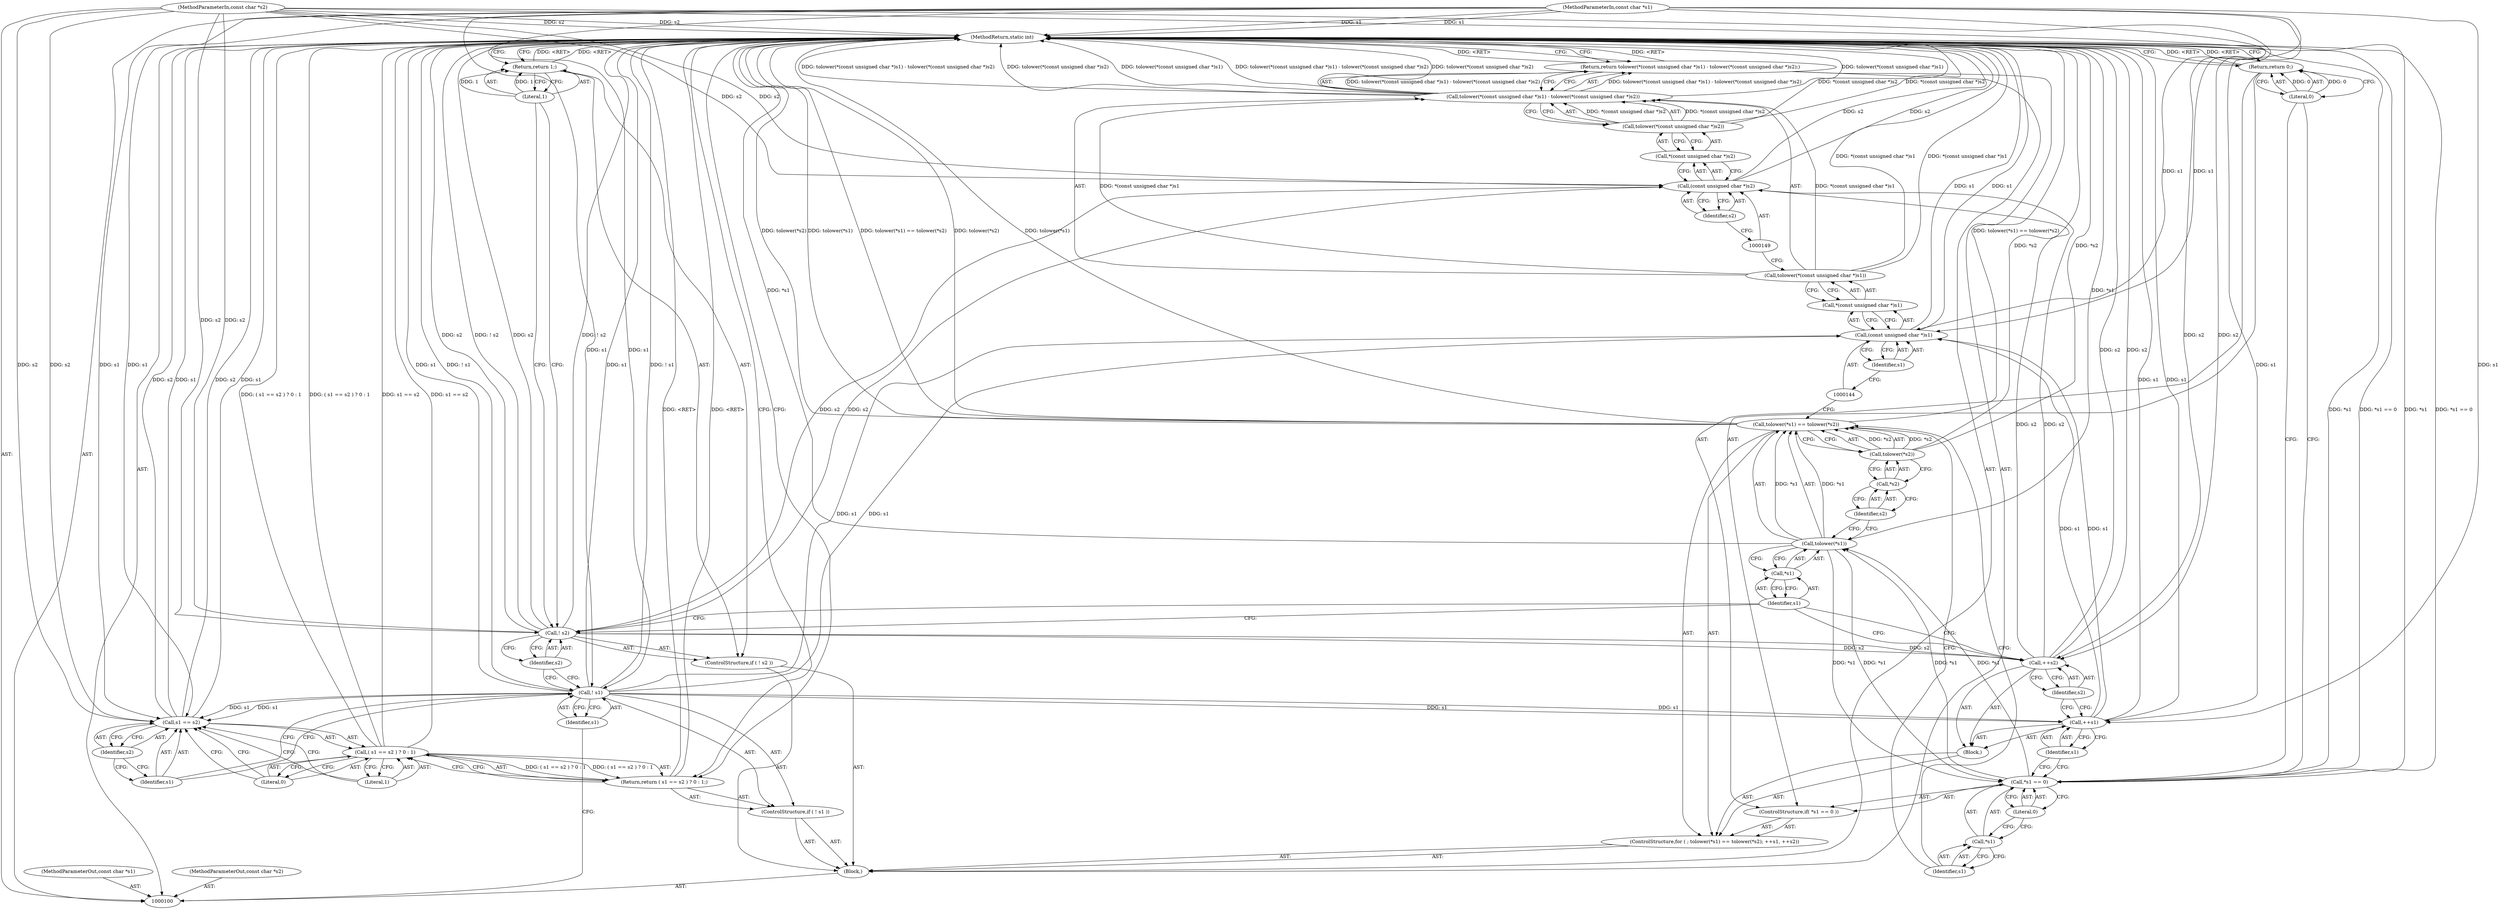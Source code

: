 digraph "1_iperf_91f2fa59e8ed80dfbf400add0164ee0e508e412a_31" {
"1000151" [label="(MethodReturn,static int)"];
"1000101" [label="(MethodParameterIn,const char *s1)"];
"1000195" [label="(MethodParameterOut,const char *s1)"];
"1000102" [label="(MethodParameterIn,const char *s2)"];
"1000196" [label="(MethodParameterOut,const char *s2)"];
"1000142" [label="(Call,*(const unsigned char *)s1)"];
"1000143" [label="(Call,(const unsigned char *)s1)"];
"1000139" [label="(Return,return tolower(*(const unsigned char *)s1) - tolower(*(const unsigned char *)s2);)"];
"1000145" [label="(Identifier,s1)"];
"1000146" [label="(Call,tolower(*(const unsigned char *)s2))"];
"1000147" [label="(Call,*(const unsigned char *)s2)"];
"1000148" [label="(Call,(const unsigned char *)s2)"];
"1000150" [label="(Identifier,s2)"];
"1000140" [label="(Call,tolower(*(const unsigned char *)s1) - tolower(*(const unsigned char *)s2))"];
"1000141" [label="(Call,tolower(*(const unsigned char *)s1))"];
"1000103" [label="(Block,)"];
"1000104" [label="(ControlStructure,if ( ! s1 ))"];
"1000105" [label="(Call,! s1)"];
"1000106" [label="(Identifier,s1)"];
"1000109" [label="(Call,s1 == s2)"];
"1000110" [label="(Identifier,s1)"];
"1000111" [label="(Identifier,s2)"];
"1000107" [label="(Return,return ( s1 == s2 ) ? 0 : 1;)"];
"1000112" [label="(Literal,0)"];
"1000113" [label="(Literal,1)"];
"1000108" [label="(Call,( s1 == s2 ) ? 0 : 1)"];
"1000114" [label="(ControlStructure,if ( ! s2 ))"];
"1000115" [label="(Call,! s2)"];
"1000116" [label="(Identifier,s2)"];
"1000117" [label="(Return,return 1;)"];
"1000118" [label="(Literal,1)"];
"1000119" [label="(ControlStructure,for ( ; tolower(*s1) == tolower(*s2); ++s1, ++s2))"];
"1000122" [label="(Call,*s1)"];
"1000123" [label="(Identifier,s1)"];
"1000124" [label="(Call,tolower(*s2))"];
"1000125" [label="(Call,*s2)"];
"1000126" [label="(Identifier,s2)"];
"1000127" [label="(Block,)"];
"1000128" [label="(Call,++s1)"];
"1000129" [label="(Identifier,s1)"];
"1000130" [label="(Call,++s2)"];
"1000131" [label="(Identifier,s2)"];
"1000120" [label="(Call,tolower(*s1) == tolower(*s2))"];
"1000121" [label="(Call,tolower(*s1))"];
"1000136" [label="(Literal,0)"];
"1000132" [label="(ControlStructure,if( *s1 == 0 ))"];
"1000133" [label="(Call,*s1 == 0)"];
"1000134" [label="(Call,*s1)"];
"1000135" [label="(Identifier,s1)"];
"1000138" [label="(Literal,0)"];
"1000137" [label="(Return,return 0;)"];
"1000151" -> "1000100"  [label="AST: "];
"1000151" -> "1000107"  [label="CFG: "];
"1000151" -> "1000117"  [label="CFG: "];
"1000151" -> "1000137"  [label="CFG: "];
"1000151" -> "1000139"  [label="CFG: "];
"1000139" -> "1000151"  [label="DDG: <RET>"];
"1000117" -> "1000151"  [label="DDG: <RET>"];
"1000137" -> "1000151"  [label="DDG: <RET>"];
"1000141" -> "1000151"  [label="DDG: *(const unsigned char *)s1"];
"1000124" -> "1000151"  [label="DDG: *s2"];
"1000108" -> "1000151"  [label="DDG: ( s1 == s2 ) ? 0 : 1"];
"1000108" -> "1000151"  [label="DDG: s1 == s2"];
"1000105" -> "1000151"  [label="DDG: ! s1"];
"1000105" -> "1000151"  [label="DDG: s1"];
"1000140" -> "1000151"  [label="DDG: tolower(*(const unsigned char *)s1)"];
"1000140" -> "1000151"  [label="DDG: tolower(*(const unsigned char *)s1) - tolower(*(const unsigned char *)s2)"];
"1000140" -> "1000151"  [label="DDG: tolower(*(const unsigned char *)s2)"];
"1000148" -> "1000151"  [label="DDG: s2"];
"1000128" -> "1000151"  [label="DDG: s1"];
"1000133" -> "1000151"  [label="DDG: *s1"];
"1000133" -> "1000151"  [label="DDG: *s1 == 0"];
"1000115" -> "1000151"  [label="DDG: ! s2"];
"1000115" -> "1000151"  [label="DDG: s2"];
"1000120" -> "1000151"  [label="DDG: tolower(*s1)"];
"1000120" -> "1000151"  [label="DDG: tolower(*s1) == tolower(*s2)"];
"1000120" -> "1000151"  [label="DDG: tolower(*s2)"];
"1000102" -> "1000151"  [label="DDG: s2"];
"1000101" -> "1000151"  [label="DDG: s1"];
"1000109" -> "1000151"  [label="DDG: s1"];
"1000109" -> "1000151"  [label="DDG: s2"];
"1000121" -> "1000151"  [label="DDG: *s1"];
"1000143" -> "1000151"  [label="DDG: s1"];
"1000146" -> "1000151"  [label="DDG: *(const unsigned char *)s2"];
"1000130" -> "1000151"  [label="DDG: s2"];
"1000107" -> "1000151"  [label="DDG: <RET>"];
"1000101" -> "1000100"  [label="AST: "];
"1000101" -> "1000151"  [label="DDG: s1"];
"1000101" -> "1000105"  [label="DDG: s1"];
"1000101" -> "1000109"  [label="DDG: s1"];
"1000101" -> "1000128"  [label="DDG: s1"];
"1000101" -> "1000143"  [label="DDG: s1"];
"1000195" -> "1000100"  [label="AST: "];
"1000102" -> "1000100"  [label="AST: "];
"1000102" -> "1000151"  [label="DDG: s2"];
"1000102" -> "1000109"  [label="DDG: s2"];
"1000102" -> "1000115"  [label="DDG: s2"];
"1000102" -> "1000130"  [label="DDG: s2"];
"1000102" -> "1000148"  [label="DDG: s2"];
"1000196" -> "1000100"  [label="AST: "];
"1000142" -> "1000141"  [label="AST: "];
"1000142" -> "1000143"  [label="CFG: "];
"1000143" -> "1000142"  [label="AST: "];
"1000141" -> "1000142"  [label="CFG: "];
"1000143" -> "1000142"  [label="AST: "];
"1000143" -> "1000145"  [label="CFG: "];
"1000144" -> "1000143"  [label="AST: "];
"1000145" -> "1000143"  [label="AST: "];
"1000142" -> "1000143"  [label="CFG: "];
"1000143" -> "1000151"  [label="DDG: s1"];
"1000128" -> "1000143"  [label="DDG: s1"];
"1000105" -> "1000143"  [label="DDG: s1"];
"1000101" -> "1000143"  [label="DDG: s1"];
"1000139" -> "1000103"  [label="AST: "];
"1000139" -> "1000140"  [label="CFG: "];
"1000140" -> "1000139"  [label="AST: "];
"1000151" -> "1000139"  [label="CFG: "];
"1000139" -> "1000151"  [label="DDG: <RET>"];
"1000140" -> "1000139"  [label="DDG: tolower(*(const unsigned char *)s1) - tolower(*(const unsigned char *)s2)"];
"1000145" -> "1000143"  [label="AST: "];
"1000145" -> "1000144"  [label="CFG: "];
"1000143" -> "1000145"  [label="CFG: "];
"1000146" -> "1000140"  [label="AST: "];
"1000146" -> "1000147"  [label="CFG: "];
"1000147" -> "1000146"  [label="AST: "];
"1000140" -> "1000146"  [label="CFG: "];
"1000146" -> "1000151"  [label="DDG: *(const unsigned char *)s2"];
"1000146" -> "1000140"  [label="DDG: *(const unsigned char *)s2"];
"1000147" -> "1000146"  [label="AST: "];
"1000147" -> "1000148"  [label="CFG: "];
"1000148" -> "1000147"  [label="AST: "];
"1000146" -> "1000147"  [label="CFG: "];
"1000148" -> "1000147"  [label="AST: "];
"1000148" -> "1000150"  [label="CFG: "];
"1000149" -> "1000148"  [label="AST: "];
"1000150" -> "1000148"  [label="AST: "];
"1000147" -> "1000148"  [label="CFG: "];
"1000148" -> "1000151"  [label="DDG: s2"];
"1000115" -> "1000148"  [label="DDG: s2"];
"1000130" -> "1000148"  [label="DDG: s2"];
"1000102" -> "1000148"  [label="DDG: s2"];
"1000150" -> "1000148"  [label="AST: "];
"1000150" -> "1000149"  [label="CFG: "];
"1000148" -> "1000150"  [label="CFG: "];
"1000140" -> "1000139"  [label="AST: "];
"1000140" -> "1000146"  [label="CFG: "];
"1000141" -> "1000140"  [label="AST: "];
"1000146" -> "1000140"  [label="AST: "];
"1000139" -> "1000140"  [label="CFG: "];
"1000140" -> "1000151"  [label="DDG: tolower(*(const unsigned char *)s1)"];
"1000140" -> "1000151"  [label="DDG: tolower(*(const unsigned char *)s1) - tolower(*(const unsigned char *)s2)"];
"1000140" -> "1000151"  [label="DDG: tolower(*(const unsigned char *)s2)"];
"1000140" -> "1000139"  [label="DDG: tolower(*(const unsigned char *)s1) - tolower(*(const unsigned char *)s2)"];
"1000141" -> "1000140"  [label="DDG: *(const unsigned char *)s1"];
"1000146" -> "1000140"  [label="DDG: *(const unsigned char *)s2"];
"1000141" -> "1000140"  [label="AST: "];
"1000141" -> "1000142"  [label="CFG: "];
"1000142" -> "1000141"  [label="AST: "];
"1000149" -> "1000141"  [label="CFG: "];
"1000141" -> "1000151"  [label="DDG: *(const unsigned char *)s1"];
"1000141" -> "1000140"  [label="DDG: *(const unsigned char *)s1"];
"1000103" -> "1000100"  [label="AST: "];
"1000104" -> "1000103"  [label="AST: "];
"1000114" -> "1000103"  [label="AST: "];
"1000119" -> "1000103"  [label="AST: "];
"1000139" -> "1000103"  [label="AST: "];
"1000104" -> "1000103"  [label="AST: "];
"1000105" -> "1000104"  [label="AST: "];
"1000107" -> "1000104"  [label="AST: "];
"1000105" -> "1000104"  [label="AST: "];
"1000105" -> "1000106"  [label="CFG: "];
"1000106" -> "1000105"  [label="AST: "];
"1000110" -> "1000105"  [label="CFG: "];
"1000116" -> "1000105"  [label="CFG: "];
"1000105" -> "1000151"  [label="DDG: ! s1"];
"1000105" -> "1000151"  [label="DDG: s1"];
"1000101" -> "1000105"  [label="DDG: s1"];
"1000105" -> "1000109"  [label="DDG: s1"];
"1000105" -> "1000128"  [label="DDG: s1"];
"1000105" -> "1000143"  [label="DDG: s1"];
"1000106" -> "1000105"  [label="AST: "];
"1000106" -> "1000100"  [label="CFG: "];
"1000105" -> "1000106"  [label="CFG: "];
"1000109" -> "1000108"  [label="AST: "];
"1000109" -> "1000111"  [label="CFG: "];
"1000110" -> "1000109"  [label="AST: "];
"1000111" -> "1000109"  [label="AST: "];
"1000112" -> "1000109"  [label="CFG: "];
"1000113" -> "1000109"  [label="CFG: "];
"1000109" -> "1000151"  [label="DDG: s1"];
"1000109" -> "1000151"  [label="DDG: s2"];
"1000105" -> "1000109"  [label="DDG: s1"];
"1000101" -> "1000109"  [label="DDG: s1"];
"1000102" -> "1000109"  [label="DDG: s2"];
"1000110" -> "1000109"  [label="AST: "];
"1000110" -> "1000105"  [label="CFG: "];
"1000111" -> "1000110"  [label="CFG: "];
"1000111" -> "1000109"  [label="AST: "];
"1000111" -> "1000110"  [label="CFG: "];
"1000109" -> "1000111"  [label="CFG: "];
"1000107" -> "1000104"  [label="AST: "];
"1000107" -> "1000108"  [label="CFG: "];
"1000108" -> "1000107"  [label="AST: "];
"1000151" -> "1000107"  [label="CFG: "];
"1000107" -> "1000151"  [label="DDG: <RET>"];
"1000108" -> "1000107"  [label="DDG: ( s1 == s2 ) ? 0 : 1"];
"1000112" -> "1000108"  [label="AST: "];
"1000112" -> "1000109"  [label="CFG: "];
"1000108" -> "1000112"  [label="CFG: "];
"1000113" -> "1000108"  [label="AST: "];
"1000113" -> "1000109"  [label="CFG: "];
"1000108" -> "1000113"  [label="CFG: "];
"1000108" -> "1000107"  [label="AST: "];
"1000108" -> "1000112"  [label="CFG: "];
"1000108" -> "1000113"  [label="CFG: "];
"1000109" -> "1000108"  [label="AST: "];
"1000112" -> "1000108"  [label="AST: "];
"1000113" -> "1000108"  [label="AST: "];
"1000107" -> "1000108"  [label="CFG: "];
"1000108" -> "1000151"  [label="DDG: ( s1 == s2 ) ? 0 : 1"];
"1000108" -> "1000151"  [label="DDG: s1 == s2"];
"1000108" -> "1000107"  [label="DDG: ( s1 == s2 ) ? 0 : 1"];
"1000114" -> "1000103"  [label="AST: "];
"1000115" -> "1000114"  [label="AST: "];
"1000117" -> "1000114"  [label="AST: "];
"1000115" -> "1000114"  [label="AST: "];
"1000115" -> "1000116"  [label="CFG: "];
"1000116" -> "1000115"  [label="AST: "];
"1000118" -> "1000115"  [label="CFG: "];
"1000123" -> "1000115"  [label="CFG: "];
"1000115" -> "1000151"  [label="DDG: ! s2"];
"1000115" -> "1000151"  [label="DDG: s2"];
"1000102" -> "1000115"  [label="DDG: s2"];
"1000115" -> "1000130"  [label="DDG: s2"];
"1000115" -> "1000148"  [label="DDG: s2"];
"1000116" -> "1000115"  [label="AST: "];
"1000116" -> "1000105"  [label="CFG: "];
"1000115" -> "1000116"  [label="CFG: "];
"1000117" -> "1000114"  [label="AST: "];
"1000117" -> "1000118"  [label="CFG: "];
"1000118" -> "1000117"  [label="AST: "];
"1000151" -> "1000117"  [label="CFG: "];
"1000117" -> "1000151"  [label="DDG: <RET>"];
"1000118" -> "1000117"  [label="DDG: 1"];
"1000118" -> "1000117"  [label="AST: "];
"1000118" -> "1000115"  [label="CFG: "];
"1000117" -> "1000118"  [label="CFG: "];
"1000118" -> "1000117"  [label="DDG: 1"];
"1000119" -> "1000103"  [label="AST: "];
"1000120" -> "1000119"  [label="AST: "];
"1000127" -> "1000119"  [label="AST: "];
"1000132" -> "1000119"  [label="AST: "];
"1000122" -> "1000121"  [label="AST: "];
"1000122" -> "1000123"  [label="CFG: "];
"1000123" -> "1000122"  [label="AST: "];
"1000121" -> "1000122"  [label="CFG: "];
"1000123" -> "1000122"  [label="AST: "];
"1000123" -> "1000130"  [label="CFG: "];
"1000123" -> "1000115"  [label="CFG: "];
"1000122" -> "1000123"  [label="CFG: "];
"1000124" -> "1000120"  [label="AST: "];
"1000124" -> "1000125"  [label="CFG: "];
"1000125" -> "1000124"  [label="AST: "];
"1000120" -> "1000124"  [label="CFG: "];
"1000124" -> "1000151"  [label="DDG: *s2"];
"1000124" -> "1000120"  [label="DDG: *s2"];
"1000125" -> "1000124"  [label="AST: "];
"1000125" -> "1000126"  [label="CFG: "];
"1000126" -> "1000125"  [label="AST: "];
"1000124" -> "1000125"  [label="CFG: "];
"1000126" -> "1000125"  [label="AST: "];
"1000126" -> "1000121"  [label="CFG: "];
"1000125" -> "1000126"  [label="CFG: "];
"1000127" -> "1000119"  [label="AST: "];
"1000128" -> "1000127"  [label="AST: "];
"1000130" -> "1000127"  [label="AST: "];
"1000128" -> "1000127"  [label="AST: "];
"1000128" -> "1000129"  [label="CFG: "];
"1000129" -> "1000128"  [label="AST: "];
"1000131" -> "1000128"  [label="CFG: "];
"1000128" -> "1000151"  [label="DDG: s1"];
"1000105" -> "1000128"  [label="DDG: s1"];
"1000101" -> "1000128"  [label="DDG: s1"];
"1000128" -> "1000143"  [label="DDG: s1"];
"1000129" -> "1000128"  [label="AST: "];
"1000129" -> "1000133"  [label="CFG: "];
"1000128" -> "1000129"  [label="CFG: "];
"1000130" -> "1000127"  [label="AST: "];
"1000130" -> "1000131"  [label="CFG: "];
"1000131" -> "1000130"  [label="AST: "];
"1000123" -> "1000130"  [label="CFG: "];
"1000130" -> "1000151"  [label="DDG: s2"];
"1000115" -> "1000130"  [label="DDG: s2"];
"1000102" -> "1000130"  [label="DDG: s2"];
"1000130" -> "1000148"  [label="DDG: s2"];
"1000131" -> "1000130"  [label="AST: "];
"1000131" -> "1000128"  [label="CFG: "];
"1000130" -> "1000131"  [label="CFG: "];
"1000120" -> "1000119"  [label="AST: "];
"1000120" -> "1000124"  [label="CFG: "];
"1000121" -> "1000120"  [label="AST: "];
"1000124" -> "1000120"  [label="AST: "];
"1000135" -> "1000120"  [label="CFG: "];
"1000144" -> "1000120"  [label="CFG: "];
"1000120" -> "1000151"  [label="DDG: tolower(*s1)"];
"1000120" -> "1000151"  [label="DDG: tolower(*s1) == tolower(*s2)"];
"1000120" -> "1000151"  [label="DDG: tolower(*s2)"];
"1000121" -> "1000120"  [label="DDG: *s1"];
"1000124" -> "1000120"  [label="DDG: *s2"];
"1000121" -> "1000120"  [label="AST: "];
"1000121" -> "1000122"  [label="CFG: "];
"1000122" -> "1000121"  [label="AST: "];
"1000126" -> "1000121"  [label="CFG: "];
"1000121" -> "1000151"  [label="DDG: *s1"];
"1000121" -> "1000120"  [label="DDG: *s1"];
"1000133" -> "1000121"  [label="DDG: *s1"];
"1000121" -> "1000133"  [label="DDG: *s1"];
"1000136" -> "1000133"  [label="AST: "];
"1000136" -> "1000134"  [label="CFG: "];
"1000133" -> "1000136"  [label="CFG: "];
"1000132" -> "1000119"  [label="AST: "];
"1000133" -> "1000132"  [label="AST: "];
"1000137" -> "1000132"  [label="AST: "];
"1000133" -> "1000132"  [label="AST: "];
"1000133" -> "1000136"  [label="CFG: "];
"1000134" -> "1000133"  [label="AST: "];
"1000136" -> "1000133"  [label="AST: "];
"1000138" -> "1000133"  [label="CFG: "];
"1000129" -> "1000133"  [label="CFG: "];
"1000133" -> "1000151"  [label="DDG: *s1"];
"1000133" -> "1000151"  [label="DDG: *s1 == 0"];
"1000133" -> "1000121"  [label="DDG: *s1"];
"1000121" -> "1000133"  [label="DDG: *s1"];
"1000134" -> "1000133"  [label="AST: "];
"1000134" -> "1000135"  [label="CFG: "];
"1000135" -> "1000134"  [label="AST: "];
"1000136" -> "1000134"  [label="CFG: "];
"1000135" -> "1000134"  [label="AST: "];
"1000135" -> "1000120"  [label="CFG: "];
"1000134" -> "1000135"  [label="CFG: "];
"1000138" -> "1000137"  [label="AST: "];
"1000138" -> "1000133"  [label="CFG: "];
"1000137" -> "1000138"  [label="CFG: "];
"1000138" -> "1000137"  [label="DDG: 0"];
"1000137" -> "1000132"  [label="AST: "];
"1000137" -> "1000138"  [label="CFG: "];
"1000138" -> "1000137"  [label="AST: "];
"1000151" -> "1000137"  [label="CFG: "];
"1000137" -> "1000151"  [label="DDG: <RET>"];
"1000138" -> "1000137"  [label="DDG: 0"];
}
